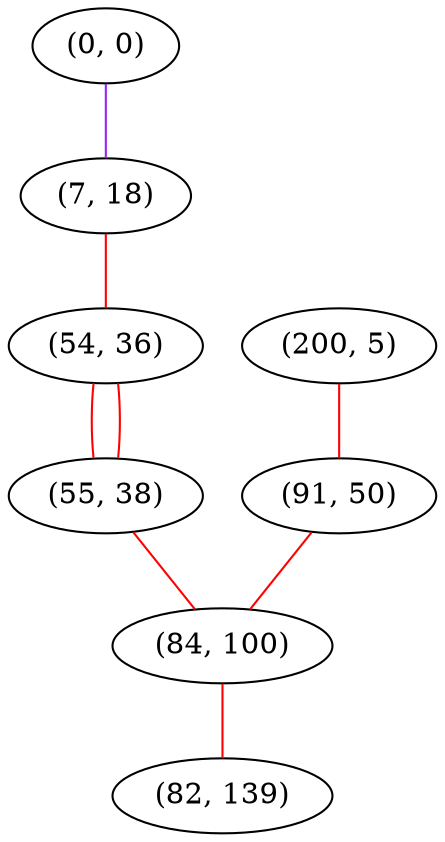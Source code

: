 graph "" {
"(0, 0)";
"(200, 5)";
"(91, 50)";
"(7, 18)";
"(54, 36)";
"(55, 38)";
"(84, 100)";
"(82, 139)";
"(0, 0)" -- "(7, 18)"  [color=purple, key=0, weight=4];
"(200, 5)" -- "(91, 50)"  [color=red, key=0, weight=1];
"(91, 50)" -- "(84, 100)"  [color=red, key=0, weight=1];
"(7, 18)" -- "(54, 36)"  [color=red, key=0, weight=1];
"(54, 36)" -- "(55, 38)"  [color=red, key=0, weight=1];
"(54, 36)" -- "(55, 38)"  [color=red, key=1, weight=1];
"(55, 38)" -- "(84, 100)"  [color=red, key=0, weight=1];
"(84, 100)" -- "(82, 139)"  [color=red, key=0, weight=1];
}
